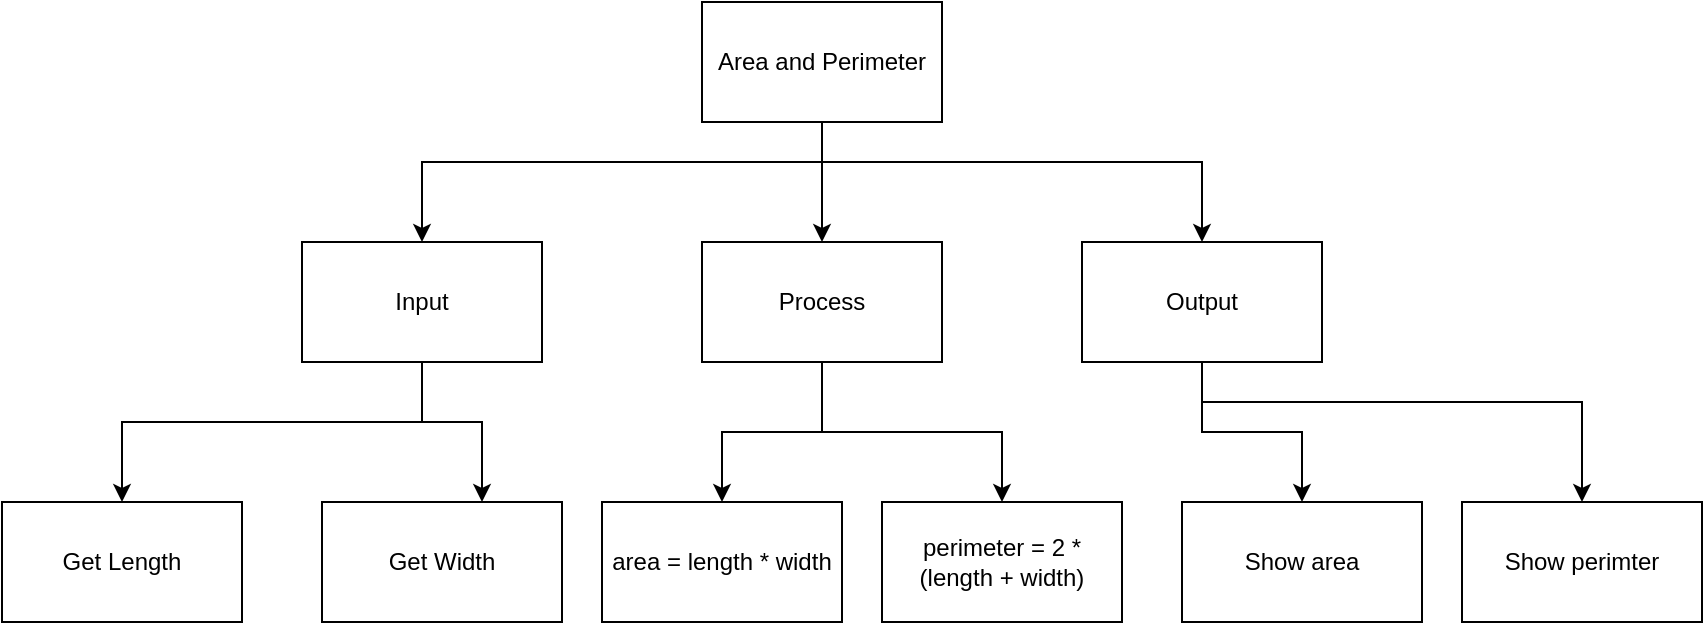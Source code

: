 <mxfile>
    <diagram id="pBK1guH4bu_zmOCUXD5L" name="Top Down">
        <mxGraphModel dx="1255" dy="299" grid="1" gridSize="10" guides="1" tooltips="1" connect="1" arrows="1" fold="1" page="1" pageScale="1" pageWidth="827" pageHeight="1169" math="0" shadow="0">
            <root>
                <mxCell id="0"/>
                <mxCell id="1" parent="0"/>
                <mxCell id="kIHPj6zRgX1InL4mbEAz-5" style="edgeStyle=none;html=1;entryX=0.5;entryY=0;entryDx=0;entryDy=0;" edge="1" parent="1" source="kIHPj6zRgX1InL4mbEAz-1" target="kIHPj6zRgX1InL4mbEAz-2">
                    <mxGeometry relative="1" as="geometry"/>
                </mxCell>
                <mxCell id="kIHPj6zRgX1InL4mbEAz-6" style="edgeStyle=orthogonalEdgeStyle;html=1;rounded=0;" edge="1" parent="1" source="kIHPj6zRgX1InL4mbEAz-1" target="kIHPj6zRgX1InL4mbEAz-3">
                    <mxGeometry relative="1" as="geometry">
                        <Array as="points">
                            <mxPoint x="330" y="160"/>
                            <mxPoint x="130" y="160"/>
                        </Array>
                    </mxGeometry>
                </mxCell>
                <mxCell id="kIHPj6zRgX1InL4mbEAz-7" style="edgeStyle=orthogonalEdgeStyle;rounded=0;html=1;" edge="1" parent="1" source="kIHPj6zRgX1InL4mbEAz-1" target="kIHPj6zRgX1InL4mbEAz-4">
                    <mxGeometry relative="1" as="geometry">
                        <Array as="points">
                            <mxPoint x="330" y="160"/>
                            <mxPoint x="520" y="160"/>
                        </Array>
                    </mxGeometry>
                </mxCell>
                <mxCell id="kIHPj6zRgX1InL4mbEAz-1" value="Area and Perimeter" style="rounded=0;whiteSpace=wrap;html=1;" vertex="1" parent="1">
                    <mxGeometry x="270" y="80" width="120" height="60" as="geometry"/>
                </mxCell>
                <mxCell id="kIHPj6zRgX1InL4mbEAz-14" style="edgeStyle=orthogonalEdgeStyle;rounded=0;html=1;" edge="1" parent="1" source="kIHPj6zRgX1InL4mbEAz-2" target="kIHPj6zRgX1InL4mbEAz-12">
                    <mxGeometry relative="1" as="geometry"/>
                </mxCell>
                <mxCell id="kIHPj6zRgX1InL4mbEAz-15" style="edgeStyle=orthogonalEdgeStyle;rounded=0;html=1;" edge="1" parent="1" source="kIHPj6zRgX1InL4mbEAz-2" target="kIHPj6zRgX1InL4mbEAz-13">
                    <mxGeometry relative="1" as="geometry"/>
                </mxCell>
                <mxCell id="kIHPj6zRgX1InL4mbEAz-2" value="Process" style="rounded=0;whiteSpace=wrap;html=1;" vertex="1" parent="1">
                    <mxGeometry x="270" y="200" width="120" height="60" as="geometry"/>
                </mxCell>
                <mxCell id="kIHPj6zRgX1InL4mbEAz-10" style="edgeStyle=orthogonalEdgeStyle;rounded=0;html=1;" edge="1" parent="1" source="kIHPj6zRgX1InL4mbEAz-3" target="kIHPj6zRgX1InL4mbEAz-8">
                    <mxGeometry relative="1" as="geometry">
                        <Array as="points">
                            <mxPoint x="130" y="290"/>
                            <mxPoint x="160" y="290"/>
                        </Array>
                    </mxGeometry>
                </mxCell>
                <mxCell id="kIHPj6zRgX1InL4mbEAz-11" style="edgeStyle=orthogonalEdgeStyle;rounded=0;html=1;" edge="1" parent="1" source="kIHPj6zRgX1InL4mbEAz-3" target="kIHPj6zRgX1InL4mbEAz-9">
                    <mxGeometry relative="1" as="geometry">
                        <Array as="points">
                            <mxPoint x="130" y="290"/>
                            <mxPoint x="-20" y="290"/>
                        </Array>
                    </mxGeometry>
                </mxCell>
                <mxCell id="kIHPj6zRgX1InL4mbEAz-3" value="Input" style="rounded=0;whiteSpace=wrap;html=1;" vertex="1" parent="1">
                    <mxGeometry x="70" y="200" width="120" height="60" as="geometry"/>
                </mxCell>
                <mxCell id="kIHPj6zRgX1InL4mbEAz-18" style="edgeStyle=orthogonalEdgeStyle;rounded=0;html=1;" edge="1" parent="1" source="kIHPj6zRgX1InL4mbEAz-4" target="kIHPj6zRgX1InL4mbEAz-16">
                    <mxGeometry relative="1" as="geometry"/>
                </mxCell>
                <mxCell id="kIHPj6zRgX1InL4mbEAz-19" style="edgeStyle=orthogonalEdgeStyle;rounded=0;html=1;entryX=0.5;entryY=0;entryDx=0;entryDy=0;" edge="1" parent="1" source="kIHPj6zRgX1InL4mbEAz-4" target="kIHPj6zRgX1InL4mbEAz-17">
                    <mxGeometry relative="1" as="geometry">
                        <Array as="points">
                            <mxPoint x="520" y="280"/>
                            <mxPoint x="710" y="280"/>
                        </Array>
                    </mxGeometry>
                </mxCell>
                <mxCell id="kIHPj6zRgX1InL4mbEAz-4" value="Output" style="rounded=0;whiteSpace=wrap;html=1;" vertex="1" parent="1">
                    <mxGeometry x="460" y="200" width="120" height="60" as="geometry"/>
                </mxCell>
                <mxCell id="kIHPj6zRgX1InL4mbEAz-8" value="Get Width" style="rounded=0;whiteSpace=wrap;html=1;" vertex="1" parent="1">
                    <mxGeometry x="80" y="330" width="120" height="60" as="geometry"/>
                </mxCell>
                <mxCell id="kIHPj6zRgX1InL4mbEAz-9" value="Get Length" style="rounded=0;whiteSpace=wrap;html=1;" vertex="1" parent="1">
                    <mxGeometry x="-80" y="330" width="120" height="60" as="geometry"/>
                </mxCell>
                <mxCell id="kIHPj6zRgX1InL4mbEAz-12" value="area = length * width" style="rounded=0;whiteSpace=wrap;html=1;" vertex="1" parent="1">
                    <mxGeometry x="220" y="330" width="120" height="60" as="geometry"/>
                </mxCell>
                <mxCell id="kIHPj6zRgX1InL4mbEAz-13" value="perimeter = 2 * (length + width)" style="rounded=0;whiteSpace=wrap;html=1;" vertex="1" parent="1">
                    <mxGeometry x="360" y="330" width="120" height="60" as="geometry"/>
                </mxCell>
                <mxCell id="kIHPj6zRgX1InL4mbEAz-16" value="Show area" style="rounded=0;whiteSpace=wrap;html=1;" vertex="1" parent="1">
                    <mxGeometry x="510" y="330" width="120" height="60" as="geometry"/>
                </mxCell>
                <mxCell id="kIHPj6zRgX1InL4mbEAz-17" value="Show perimter" style="rounded=0;whiteSpace=wrap;html=1;" vertex="1" parent="1">
                    <mxGeometry x="650" y="330" width="120" height="60" as="geometry"/>
                </mxCell>
            </root>
        </mxGraphModel>
    </diagram>
</mxfile>